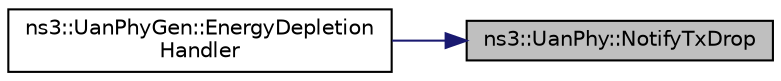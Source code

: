digraph "ns3::UanPhy::NotifyTxDrop"
{
 // LATEX_PDF_SIZE
  edge [fontname="Helvetica",fontsize="10",labelfontname="Helvetica",labelfontsize="10"];
  node [fontname="Helvetica",fontsize="10",shape=record];
  rankdir="RL";
  Node1 [label="ns3::UanPhy::NotifyTxDrop",height=0.2,width=0.4,color="black", fillcolor="grey75", style="filled", fontcolor="black",tooltip="Called when the transducer attempts to transmit a new packet while already transmitting a prior packe..."];
  Node1 -> Node2 [dir="back",color="midnightblue",fontsize="10",style="solid",fontname="Helvetica"];
  Node2 [label="ns3::UanPhyGen::EnergyDepletion\lHandler",height=0.2,width=0.4,color="black", fillcolor="white", style="filled",URL="$classns3_1_1_uan_phy_gen.html#a9fc9ae8608f76b03504e72f555e72aa8",tooltip="Handle the energy depletion event."];
}
